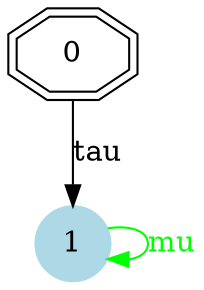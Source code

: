 digraph G {
	0 [label="0", shape=doubleoctagon];
	1 [label="1", shape=circle,style=filled,color="lightblue"];
	0 -> 1 [label="tau"]
	1 -> 1 [label="mu",style=filled,color="green",fontcolor="green"];
}